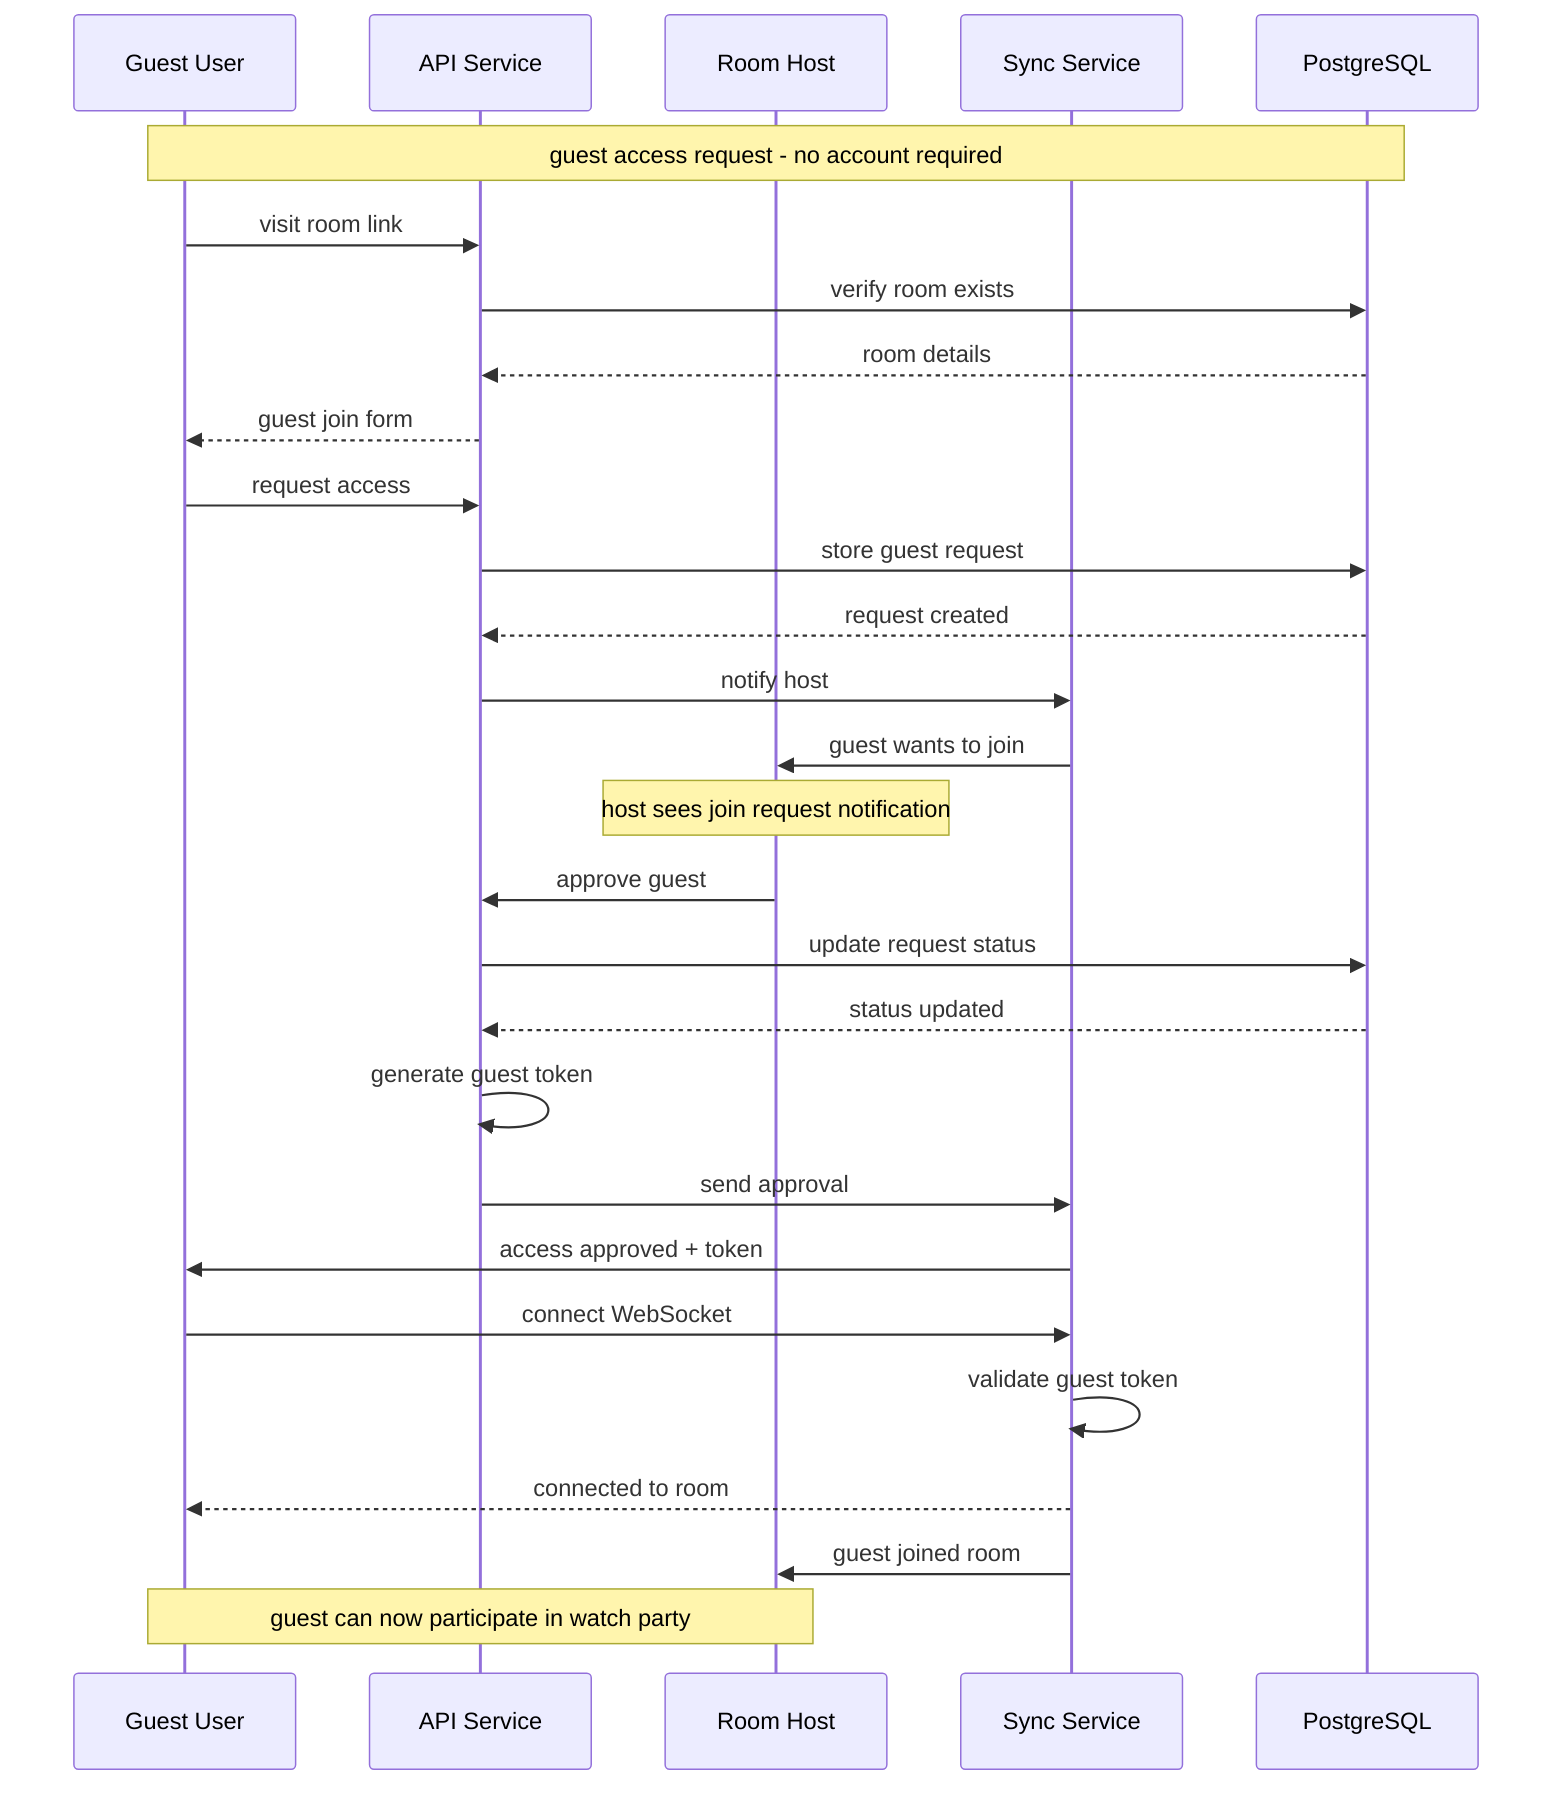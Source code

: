sequenceDiagram
    participant Guest as Guest User
    participant API as API Service
    participant Host as Room Host
    participant Sync as Sync Service
    participant DB as PostgreSQL

    Note over Guest, DB: guest access request - no account required

    Guest->>API: visit room link
    API->>DB: verify room exists
    DB-->>API: room details
    API-->>Guest: guest join form
    
    Guest->>API: request access
    API->>DB: store guest request
    DB-->>API: request created
    API->>Sync: notify host
    Sync->>Host: guest wants to join
    
    Note over Host: host sees join request notification

    Host->>API: approve guest
    API->>DB: update request status
    DB-->>API: status updated
    API->>API: generate guest token
    API->>Sync: send approval
    Sync->>Guest: access approved + token
    
    Guest->>Sync: connect WebSocket
    Sync->>Sync: validate guest token
    Sync-->>Guest: connected to room
    Sync->>Host: guest joined room

    Note over Guest, Host: guest can now participate in watch party